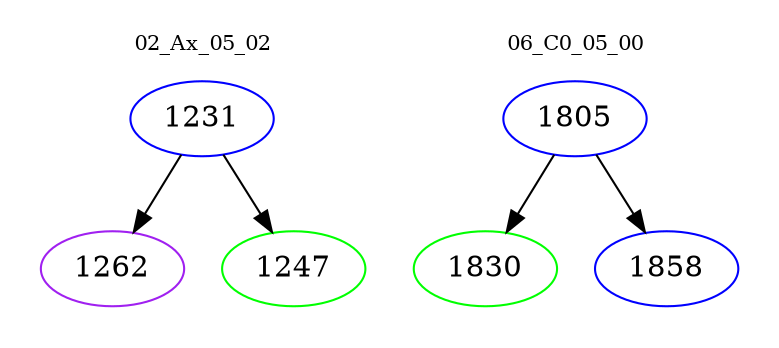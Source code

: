 digraph{
subgraph cluster_0 {
color = white
label = "02_Ax_05_02";
fontsize=10;
T0_1231 [label="1231", color="blue"]
T0_1231 -> T0_1262 [color="black"]
T0_1262 [label="1262", color="purple"]
T0_1231 -> T0_1247 [color="black"]
T0_1247 [label="1247", color="green"]
}
subgraph cluster_1 {
color = white
label = "06_C0_05_00";
fontsize=10;
T1_1805 [label="1805", color="blue"]
T1_1805 -> T1_1830 [color="black"]
T1_1830 [label="1830", color="green"]
T1_1805 -> T1_1858 [color="black"]
T1_1858 [label="1858", color="blue"]
}
}
